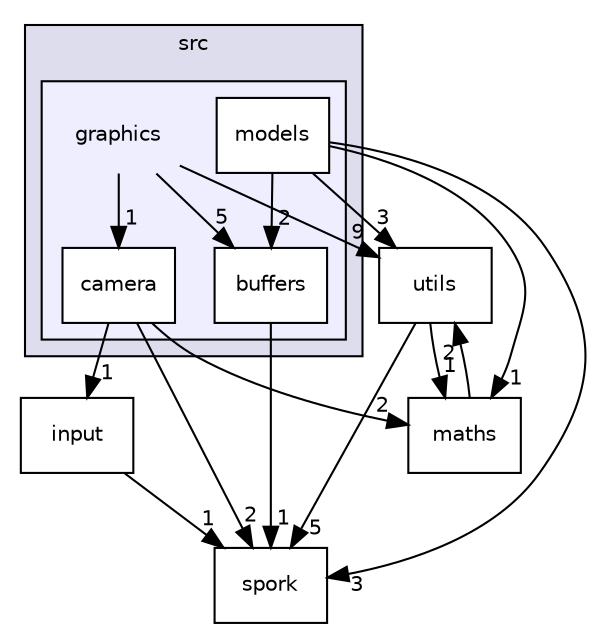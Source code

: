 digraph "W:/Uni/SPORK/WORKING SPORK/Assignment/Spork Engine Submission/SporkEngine/SporkCore/src/graphics" {
  compound=true
  node [ fontsize="10", fontname="Helvetica"];
  edge [ labelfontsize="10", labelfontname="Helvetica"];
  subgraph clusterdir_f24a18f2d481361064cf425afe0b6224 {
    graph [ bgcolor="#ddddee", pencolor="black", label="src" fontname="Helvetica", fontsize="10", URL="dir_f24a18f2d481361064cf425afe0b6224.html"]
  subgraph clusterdir_970aca47ba06d285cc7c331eb503c699 {
    graph [ bgcolor="#eeeeff", pencolor="black", label="" URL="dir_970aca47ba06d285cc7c331eb503c699.html"];
    dir_970aca47ba06d285cc7c331eb503c699 [shape=plaintext label="graphics"];
    dir_d535da5847048e1b8c70554b0c09b5be [shape=box label="buffers" color="black" fillcolor="white" style="filled" URL="dir_d535da5847048e1b8c70554b0c09b5be.html"];
    dir_1a4d26294f0d27339d49f38f97cdaef4 [shape=box label="camera" color="black" fillcolor="white" style="filled" URL="dir_1a4d26294f0d27339d49f38f97cdaef4.html"];
    dir_8d8ac0884337e7d8af5fd11a22653459 [shape=box label="models" color="black" fillcolor="white" style="filled" URL="dir_8d8ac0884337e7d8af5fd11a22653459.html"];
  }
  }
  dir_e27a936568ff70964ab342b03051fecf [shape=box label="spork" URL="dir_e27a936568ff70964ab342b03051fecf.html"];
  dir_6d3a224d7d1fd814891968da47835acf [shape=box label="maths" URL="dir_6d3a224d7d1fd814891968da47835acf.html"];
  dir_f6fb8579c36a275581e02e2c05d76b98 [shape=box label="input" URL="dir_f6fb8579c36a275581e02e2c05d76b98.html"];
  dir_b23c82020b9dd33f9b5c31aac9998b97 [shape=box label="utils" URL="dir_b23c82020b9dd33f9b5c31aac9998b97.html"];
  dir_6d3a224d7d1fd814891968da47835acf->dir_b23c82020b9dd33f9b5c31aac9998b97 [headlabel="2", labeldistance=1.5 headhref="dir_000011_000013.html"];
  dir_1a4d26294f0d27339d49f38f97cdaef4->dir_e27a936568ff70964ab342b03051fecf [headlabel="2", labeldistance=1.5 headhref="dir_000007_000012.html"];
  dir_1a4d26294f0d27339d49f38f97cdaef4->dir_6d3a224d7d1fd814891968da47835acf [headlabel="2", labeldistance=1.5 headhref="dir_000007_000011.html"];
  dir_1a4d26294f0d27339d49f38f97cdaef4->dir_f6fb8579c36a275581e02e2c05d76b98 [headlabel="1", labeldistance=1.5 headhref="dir_000007_000010.html"];
  dir_f6fb8579c36a275581e02e2c05d76b98->dir_e27a936568ff70964ab342b03051fecf [headlabel="1", labeldistance=1.5 headhref="dir_000010_000012.html"];
  dir_8d8ac0884337e7d8af5fd11a22653459->dir_e27a936568ff70964ab342b03051fecf [headlabel="3", labeldistance=1.5 headhref="dir_000008_000012.html"];
  dir_8d8ac0884337e7d8af5fd11a22653459->dir_6d3a224d7d1fd814891968da47835acf [headlabel="1", labeldistance=1.5 headhref="dir_000008_000011.html"];
  dir_8d8ac0884337e7d8af5fd11a22653459->dir_d535da5847048e1b8c70554b0c09b5be [headlabel="2", labeldistance=1.5 headhref="dir_000008_000006.html"];
  dir_8d8ac0884337e7d8af5fd11a22653459->dir_b23c82020b9dd33f9b5c31aac9998b97 [headlabel="3", labeldistance=1.5 headhref="dir_000008_000013.html"];
  dir_970aca47ba06d285cc7c331eb503c699->dir_1a4d26294f0d27339d49f38f97cdaef4 [headlabel="1", labeldistance=1.5 headhref="dir_000005_000007.html"];
  dir_970aca47ba06d285cc7c331eb503c699->dir_d535da5847048e1b8c70554b0c09b5be [headlabel="5", labeldistance=1.5 headhref="dir_000005_000006.html"];
  dir_970aca47ba06d285cc7c331eb503c699->dir_b23c82020b9dd33f9b5c31aac9998b97 [headlabel="9", labeldistance=1.5 headhref="dir_000005_000013.html"];
  dir_d535da5847048e1b8c70554b0c09b5be->dir_e27a936568ff70964ab342b03051fecf [headlabel="1", labeldistance=1.5 headhref="dir_000006_000012.html"];
  dir_b23c82020b9dd33f9b5c31aac9998b97->dir_e27a936568ff70964ab342b03051fecf [headlabel="5", labeldistance=1.5 headhref="dir_000013_000012.html"];
  dir_b23c82020b9dd33f9b5c31aac9998b97->dir_6d3a224d7d1fd814891968da47835acf [headlabel="1", labeldistance=1.5 headhref="dir_000013_000011.html"];
}
